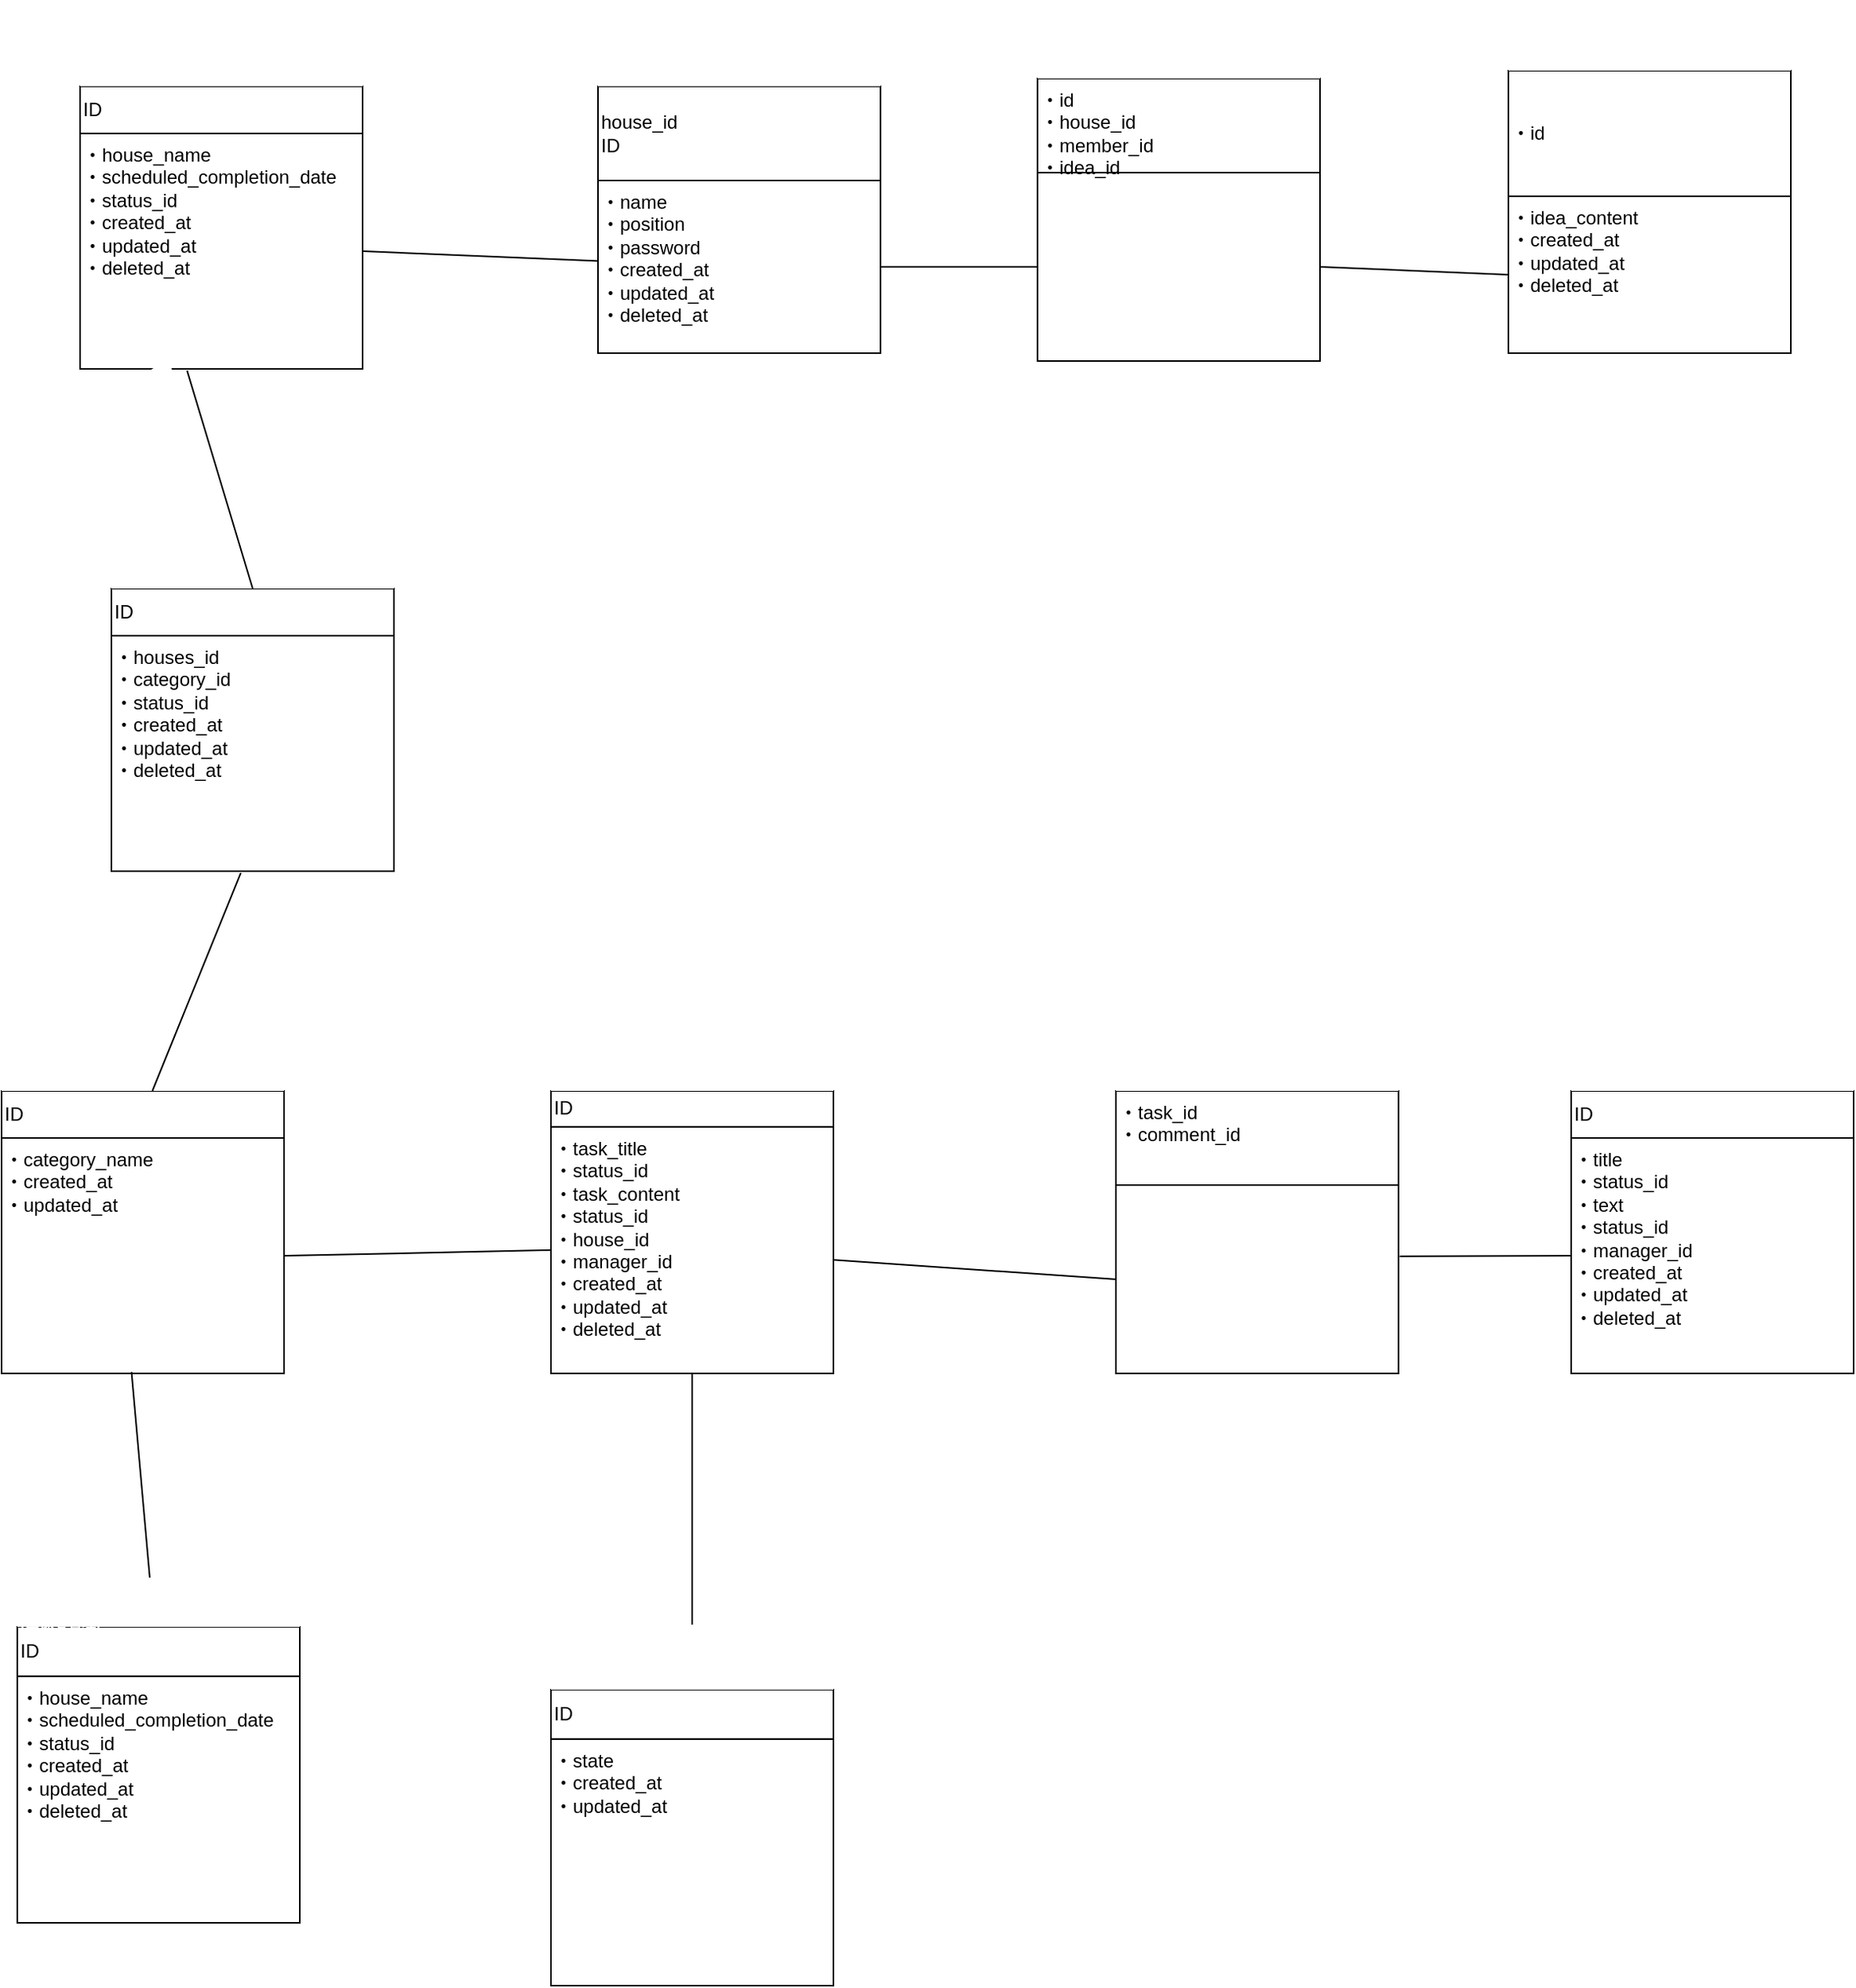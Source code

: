 <mxfile>
    <diagram id="JDY2Fr_pBtrw_9A8xXfN" name="ページ1">
        <mxGraphModel dx="1118" dy="931" grid="1" gridSize="10" guides="1" tooltips="1" connect="1" arrows="1" fold="1" page="1" pageScale="1" pageWidth="1200" pageHeight="1600" math="0" shadow="0">
            <root>
                <mxCell id="0"/>
                <mxCell id="1" parent="0"/>
                <mxCell id="10" value="" style="group" vertex="1" connectable="0" parent="1">
                    <mxGeometry x="10" y="1030" width="180" height="220" as="geometry"/>
                </mxCell>
                <mxCell id="11" value="・house_name&lt;br&gt;・scheduled_completion_date&lt;br&gt;・status_id&lt;br&gt;・created_at&lt;br&gt;・updated_at&lt;br&gt;・deleted_at" style="whiteSpace=wrap;html=1;align=left;verticalAlign=top;" vertex="1" parent="10">
                    <mxGeometry y="62.857" width="180" height="157.143" as="geometry"/>
                </mxCell>
                <mxCell id="12" value="ID" style="whiteSpace=wrap;html=1;align=left;" vertex="1" parent="10">
                    <mxGeometry y="31.429" width="180" height="31.429" as="geometry"/>
                </mxCell>
                <mxCell id="13" value="&lt;div&gt;&lt;b style=&quot;background-color: initial; font-size: 16px; font-family: arial, sans-serif;&quot;&gt;&lt;font color=&quot;#ffffff&quot;&gt;image&lt;/font&gt;&lt;/b&gt;&lt;br&gt;&lt;/div&gt;&lt;div&gt;&lt;b style=&quot;color: rgb(255, 255, 255); font-family: arial, sans-serif;&quot;&gt;&lt;font style=&quot;font-size: 9px;&quot;&gt;(画像を管理)&lt;/font&gt;&lt;/b&gt;&lt;b style=&quot;background-color: initial; font-size: 16px; font-family: arial, sans-serif;&quot;&gt;&lt;font color=&quot;#ffffff&quot;&gt;&lt;br&gt;&lt;/font&gt;&lt;/b&gt;&lt;/div&gt;" style="whiteSpace=wrap;html=1;align=left;strokeColor=none;" vertex="1" parent="10">
                    <mxGeometry width="180" height="31.429" as="geometry"/>
                </mxCell>
                <mxCell id="19" value="・title&lt;br&gt;・status_id&lt;br&gt;・text&lt;br&gt;・status_id&lt;br&gt;・manager_id&lt;br&gt;・created_at&lt;br&gt;・updated_at&lt;br&gt;・deleted_at" style="whiteSpace=wrap;html=1;align=left;verticalAlign=top;" vertex="1" parent="1">
                    <mxGeometry x="1000" y="750" width="180" height="150" as="geometry"/>
                </mxCell>
                <mxCell id="20" value="ID" style="whiteSpace=wrap;html=1;align=left;" vertex="1" parent="1">
                    <mxGeometry x="1000" y="720" width="180" height="30" as="geometry"/>
                </mxCell>
                <mxCell id="21" value="&lt;font face=&quot;arial, sans-serif&quot; color=&quot;#ffffff&quot;&gt;&lt;span style=&quot;font-size: 16px;&quot;&gt;&lt;b&gt;comments&lt;br&gt;&lt;/b&gt;&lt;/span&gt;&lt;/font&gt;&lt;b style=&quot;color: rgb(255, 255, 255); font-family: arial, sans-serif;&quot;&gt;&lt;font style=&quot;font-size: 9px;&quot;&gt;(コメントを管理)&lt;/font&gt;&lt;/b&gt;&lt;font face=&quot;arial, sans-serif&quot; color=&quot;#ffffff&quot;&gt;&lt;span style=&quot;font-size: 16px;&quot;&gt;&lt;b&gt;&lt;br&gt;&lt;/b&gt;&lt;/span&gt;&lt;/font&gt;" style="whiteSpace=wrap;html=1;align=left;strokeColor=none;" vertex="1" parent="1">
                    <mxGeometry x="1000" y="670" width="180" height="50" as="geometry"/>
                </mxCell>
                <mxCell id="30" value="" style="group" vertex="1" connectable="0" parent="1">
                    <mxGeometry x="960" y="40" width="180" height="210" as="geometry"/>
                </mxCell>
                <mxCell id="31" value="・idea_content&lt;br&gt;・created_at&lt;br&gt;・updated_at&lt;br&gt;・deleted_at" style="whiteSpace=wrap;html=1;align=left;verticalAlign=top;" vertex="1" parent="30">
                    <mxGeometry y="110" width="180" height="100" as="geometry"/>
                </mxCell>
                <mxCell id="32" value="・id" style="whiteSpace=wrap;html=1;align=left;" vertex="1" parent="30">
                    <mxGeometry y="30" width="180" height="80" as="geometry"/>
                </mxCell>
                <mxCell id="33" value="&lt;div&gt;&lt;font face=&quot;arial, sans-serif&quot; color=&quot;#ffffff&quot;&gt;&lt;span style=&quot;font-size: 16px;&quot;&gt;&lt;b&gt;ideas&lt;/b&gt;&lt;/span&gt;&lt;/font&gt;&lt;/div&gt;" style="whiteSpace=wrap;html=1;align=left;strokeColor=none;" vertex="1" parent="30">
                    <mxGeometry width="180" height="30" as="geometry"/>
                </mxCell>
                <mxCell id="39" value="・state&lt;br&gt;・created_at&lt;br&gt;・updated_at" style="whiteSpace=wrap;html=1;align=left;verticalAlign=top;" vertex="1" parent="1">
                    <mxGeometry x="350" y="1132.857" width="180" height="157.143" as="geometry"/>
                </mxCell>
                <mxCell id="40" value="ID" style="whiteSpace=wrap;html=1;align=left;" vertex="1" parent="1">
                    <mxGeometry x="350" y="1101.429" width="180" height="31.429" as="geometry"/>
                </mxCell>
                <mxCell id="41" value="&lt;font face=&quot;arial, sans-serif&quot; color=&quot;#ffffff&quot;&gt;&lt;span style=&quot;font-size: 16px;&quot;&gt;&lt;b&gt;states&lt;br&gt;&lt;/b&gt;&lt;/span&gt;&lt;/font&gt;&lt;b style=&quot;color: rgb(255, 255, 255); font-family: arial, sans-serif;&quot;&gt;&lt;font style=&quot;font-size: 9px;&quot;&gt;(進捗状況を管理)&lt;/font&gt;&lt;/b&gt;&lt;font face=&quot;arial, sans-serif&quot; color=&quot;#ffffff&quot;&gt;&lt;span style=&quot;font-size: 16px;&quot;&gt;&lt;b&gt;&lt;br&gt;&lt;/b&gt;&lt;/span&gt;&lt;/font&gt;" style="whiteSpace=wrap;html=1;align=left;strokeColor=none;" vertex="1" parent="1">
                    <mxGeometry x="350" y="1060" width="180" height="41.43" as="geometry"/>
                </mxCell>
                <mxCell id="27" value="・category_name&lt;br&gt;・created_at&lt;br&gt;・updated_at" style="whiteSpace=wrap;html=1;align=left;verticalAlign=top;" vertex="1" parent="1">
                    <mxGeometry y="750" width="180" height="150" as="geometry"/>
                </mxCell>
                <mxCell id="28" value="ID" style="whiteSpace=wrap;html=1;align=left;" vertex="1" parent="1">
                    <mxGeometry y="720" width="180" height="30" as="geometry"/>
                </mxCell>
                <mxCell id="29" value="&lt;div&gt;&lt;font face=&quot;arial, sans-serif&quot; color=&quot;#ffffff&quot;&gt;&lt;span style=&quot;font-size: 16px;&quot;&gt;&lt;b&gt;categories&lt;/b&gt;&lt;/span&gt;&lt;/font&gt;&lt;/div&gt;&lt;div&gt;&lt;b style=&quot;color: rgb(255, 255, 255); font-family: arial, sans-serif;&quot;&gt;&lt;font style=&quot;font-size: 9px;&quot;&gt;(カテゴリー(リビング、風呂など)を管理)&lt;/font&gt;&lt;/b&gt;&lt;font face=&quot;arial, sans-serif&quot; color=&quot;#ffffff&quot;&gt;&lt;span style=&quot;font-size: 16px;&quot;&gt;&lt;b&gt;&lt;br&gt;&lt;/b&gt;&lt;/span&gt;&lt;/font&gt;&lt;/div&gt;" style="whiteSpace=wrap;html=1;align=left;strokeColor=none;" vertex="1" parent="1">
                    <mxGeometry y="670" width="180" height="50" as="geometry"/>
                </mxCell>
                <mxCell id="23" value="" style="whiteSpace=wrap;html=1;align=left;verticalAlign=top;" vertex="1" parent="1">
                    <mxGeometry x="710" y="780" width="180" height="120" as="geometry"/>
                </mxCell>
                <mxCell id="24" value="・task_id&lt;br&gt;・comment_id" style="whiteSpace=wrap;html=1;align=left;horizontal=1;verticalAlign=top;" vertex="1" parent="1">
                    <mxGeometry x="710" y="720" width="180" height="60" as="geometry"/>
                </mxCell>
                <mxCell id="25" value="&lt;font face=&quot;arial, sans-serif&quot; color=&quot;#ffffff&quot;&gt;&lt;b style=&quot;&quot;&gt;&lt;span style=&quot;font-size: 16px;&quot;&gt;discussions&lt;/span&gt;&lt;br&gt;&lt;font style=&quot;font-size: 8px;&quot;&gt;タスクとコメントの中間テーブル&lt;/font&gt;&lt;br&gt;&lt;/b&gt;&lt;/font&gt;" style="whiteSpace=wrap;html=1;align=left;strokeColor=none;" vertex="1" parent="1">
                    <mxGeometry x="710" y="670" width="180" height="50" as="geometry"/>
                </mxCell>
                <mxCell id="15" value="・task_title&lt;br&gt;・status_id&lt;br&gt;・task_content&lt;br&gt;・status_id&lt;br&gt;・house_id&lt;br&gt;・manager_id&lt;br&gt;・created_at&lt;br&gt;・updated_at&lt;br&gt;・deleted_at" style="whiteSpace=wrap;html=1;align=left;verticalAlign=top;" vertex="1" parent="1">
                    <mxGeometry x="350" y="742.857" width="180" height="157.143" as="geometry"/>
                </mxCell>
                <mxCell id="16" value="ID" style="whiteSpace=wrap;html=1;align=left;" vertex="1" parent="1">
                    <mxGeometry x="350" y="720" width="180" height="22.86" as="geometry"/>
                </mxCell>
                <mxCell id="17" value="&lt;div&gt;&lt;font face=&quot;arial, sans-serif&quot; color=&quot;#ffffff&quot;&gt;&lt;span style=&quot;font-size: 16px;&quot;&gt;&lt;b&gt;tasks&lt;/b&gt;&lt;/span&gt;&lt;/font&gt;&lt;/div&gt;&lt;div&gt;&lt;b style=&quot;color: rgb(255, 255, 255); font-family: arial, sans-serif;&quot;&gt;&lt;font style=&quot;font-size: 9px;&quot;&gt;(タスクを管理)&lt;/font&gt;&lt;/b&gt;&lt;font face=&quot;arial, sans-serif&quot; color=&quot;#ffffff&quot;&gt;&lt;span style=&quot;font-size: 16px;&quot;&gt;&lt;b&gt;&lt;br&gt;&lt;/b&gt;&lt;/span&gt;&lt;/font&gt;&lt;/div&gt;" style="whiteSpace=wrap;html=1;align=left;strokeColor=none;" vertex="1" parent="1">
                    <mxGeometry x="350" y="680" width="180" height="40" as="geometry"/>
                </mxCell>
                <mxCell id="2" value="・house_name&lt;br&gt;・scheduled_completion_date&lt;br&gt;・status_id&lt;br&gt;・created_at&lt;br&gt;・updated_at&lt;br&gt;・deleted_at" style="whiteSpace=wrap;html=1;align=left;verticalAlign=top;" parent="1" vertex="1">
                    <mxGeometry x="50" y="110" width="180" height="150" as="geometry"/>
                </mxCell>
                <mxCell id="3" value="ID" style="whiteSpace=wrap;html=1;align=left;" vertex="1" parent="1">
                    <mxGeometry x="50" y="80" width="180" height="30" as="geometry"/>
                </mxCell>
                <mxCell id="4" value="&lt;font color=&quot;#ffffff&quot; face=&quot;arial, sans-serif&quot;&gt;&lt;span style=&quot;font-size: 16px;&quot;&gt;&lt;b style=&quot;&quot;&gt;houses&lt;br&gt;&lt;/b&gt;&lt;/span&gt;&lt;/font&gt;&lt;b style=&quot;color: rgb(255, 255, 255); font-family: arial, sans-serif;&quot;&gt;&lt;font style=&quot;font-size: 9px;&quot;&gt;(家を管理)&lt;/font&gt;&lt;/b&gt;&lt;font color=&quot;#ffffff&quot; face=&quot;arial, sans-serif&quot;&gt;&lt;span style=&quot;font-size: 16px;&quot;&gt;&lt;b style=&quot;&quot;&gt;&lt;br&gt;&lt;/b&gt;&lt;/span&gt;&lt;/font&gt;" style="whiteSpace=wrap;html=1;align=left;strokeColor=none;" vertex="1" parent="1">
                    <mxGeometry x="50" y="30" width="180" height="50" as="geometry"/>
                </mxCell>
                <mxCell id="46" value="" style="endArrow=none;html=1;fontSize=8;fontColor=#FFFFFF;exitX=1;exitY=0.5;exitDx=0;exitDy=0;" edge="1" parent="1" source="2" target="7">
                    <mxGeometry width="50" height="50" relative="1" as="geometry">
                        <mxPoint x="610" y="340" as="sourcePoint"/>
                        <mxPoint x="360" y="170" as="targetPoint"/>
                    </mxGeometry>
                </mxCell>
                <mxCell id="47" value="" style="group" vertex="1" connectable="0" parent="1">
                    <mxGeometry x="380" y="30" width="180" height="220" as="geometry"/>
                </mxCell>
                <mxCell id="7" value="・name&lt;br&gt;・position&lt;br&gt;・password&lt;br&gt;・created_at&lt;br&gt;・updated_at&lt;br&gt;・deleted_at" style="whiteSpace=wrap;html=1;align=left;verticalAlign=top;" vertex="1" parent="47">
                    <mxGeometry y="110" width="180" height="110" as="geometry"/>
                </mxCell>
                <mxCell id="8" value="house_id&lt;br&gt;ID" style="whiteSpace=wrap;html=1;align=left;" vertex="1" parent="47">
                    <mxGeometry y="50" width="180" height="60" as="geometry"/>
                </mxCell>
                <mxCell id="9" value="&lt;b style=&quot;font-family: arial, sans-serif; font-size: 16px;&quot;&gt;&lt;font style=&quot;&quot; color=&quot;#ffffff&quot;&gt;members&lt;br&gt;&lt;/font&gt;&lt;/b&gt;&lt;b style=&quot;color: rgb(255, 255, 255); font-family: arial, sans-serif;&quot;&gt;&lt;font style=&quot;font-size: 9px;&quot;&gt;(人を管理)&lt;/font&gt;&lt;/b&gt;&lt;b style=&quot;font-family: arial, sans-serif; font-size: 16px;&quot;&gt;&lt;font style=&quot;&quot; color=&quot;#ffffff&quot;&gt;&lt;br&gt;&lt;/font&gt;&lt;/b&gt;" style="whiteSpace=wrap;html=1;align=left;strokeColor=none;" vertex="1" parent="47">
                    <mxGeometry width="180" height="50" as="geometry"/>
                </mxCell>
                <mxCell id="49" value="1" style="text;strokeColor=none;fillColor=none;html=1;fontSize=24;fontStyle=1;verticalAlign=middle;align=center;labelBackgroundColor=none;fontColor=#FFFFFF;" vertex="1" parent="1">
                    <mxGeometry x="220" y="160" width="40" height="20" as="geometry"/>
                </mxCell>
                <mxCell id="50" value="多" style="text;strokeColor=none;fillColor=none;html=1;fontSize=24;fontStyle=1;verticalAlign=middle;align=center;labelBackgroundColor=none;fontColor=#FFFFFF;" vertex="1" parent="1">
                    <mxGeometry x="346" y="165" width="40" height="20" as="geometry"/>
                </mxCell>
                <mxCell id="51" value="" style="endArrow=none;html=1;fontSize=8;fontColor=#FFFFFF;exitX=1.004;exitY=0.378;exitDx=0;exitDy=0;entryX=0;entryY=0.5;entryDx=0;entryDy=0;exitPerimeter=0;" edge="1" parent="1" source="23" target="19">
                    <mxGeometry width="50" height="50" relative="1" as="geometry">
                        <mxPoint x="844" y="625" as="sourcePoint"/>
                        <mxPoint x="994" y="631.25" as="targetPoint"/>
                    </mxGeometry>
                </mxCell>
                <mxCell id="52" value="1" style="text;strokeColor=none;fillColor=none;html=1;fontSize=24;fontStyle=1;verticalAlign=middle;align=center;labelBackgroundColor=none;fontColor=#FFFFFF;" vertex="1" parent="1">
                    <mxGeometry x="970" y="800" width="40" height="20" as="geometry"/>
                </mxCell>
                <mxCell id="53" value="多" style="text;strokeColor=none;fillColor=none;html=1;fontSize=24;fontStyle=1;verticalAlign=middle;align=center;labelBackgroundColor=none;fontColor=#FFFFFF;" vertex="1" parent="1">
                    <mxGeometry x="886" y="800" width="40" height="20" as="geometry"/>
                </mxCell>
                <mxCell id="56" value="" style="endArrow=none;html=1;fontSize=8;fontColor=#FFFFFF;entryX=0;entryY=0.5;entryDx=0;entryDy=0;" edge="1" parent="1" source="15" target="23">
                    <mxGeometry width="50" height="50" relative="1" as="geometry">
                        <mxPoint x="550.0" y="825.02" as="sourcePoint"/>
                        <mxPoint x="659.28" y="824.66" as="targetPoint"/>
                    </mxGeometry>
                </mxCell>
                <mxCell id="57" value="多" style="text;strokeColor=none;fillColor=none;html=1;fontSize=24;fontStyle=1;verticalAlign=middle;align=center;labelBackgroundColor=none;fontColor=#FFFFFF;" vertex="1" parent="1">
                    <mxGeometry x="670" y="811.43" width="40" height="20" as="geometry"/>
                </mxCell>
                <mxCell id="58" value="1" style="text;strokeColor=none;fillColor=none;html=1;fontSize=24;fontStyle=1;verticalAlign=middle;align=center;labelBackgroundColor=none;fontColor=#FFFFFF;" vertex="1" parent="1">
                    <mxGeometry x="520" y="800" width="40" height="20" as="geometry"/>
                </mxCell>
                <mxCell id="59" value="" style="whiteSpace=wrap;html=1;align=left;verticalAlign=top;" vertex="1" parent="1">
                    <mxGeometry x="660" y="135" width="180" height="120" as="geometry"/>
                </mxCell>
                <mxCell id="60" value="・id&lt;br&gt;・house_id&lt;br&gt;・member_id&lt;br&gt;・idea_id" style="whiteSpace=wrap;html=1;align=left;horizontal=1;verticalAlign=top;" vertex="1" parent="1">
                    <mxGeometry x="660" y="75" width="180" height="60" as="geometry"/>
                </mxCell>
                <mxCell id="61" value="&lt;font face=&quot;arial, sans-serif&quot; color=&quot;#ffffff&quot;&gt;&lt;b style=&quot;&quot;&gt;&lt;font style=&quot;font-size: 16px;&quot;&gt;menbers_ideas&lt;br&gt;&lt;/font&gt;&lt;font style=&quot;font-size: 8px;&quot;&gt;人とこだわりの中間テーブル&lt;/font&gt;&lt;br&gt;&lt;/b&gt;&lt;/font&gt;" style="whiteSpace=wrap;html=1;align=left;strokeColor=none;" vertex="1" parent="1">
                    <mxGeometry x="660" y="25" width="180" height="50" as="geometry"/>
                </mxCell>
                <mxCell id="62" value="" style="endArrow=none;html=1;fontSize=8;fontColor=#FFFFFF;exitX=1;exitY=0.5;exitDx=0;exitDy=0;entryX=0;entryY=0.5;entryDx=0;entryDy=0;" edge="1" parent="1" source="7" target="59">
                    <mxGeometry width="50" height="50" relative="1" as="geometry">
                        <mxPoint x="590" y="220" as="sourcePoint"/>
                        <mxPoint x="740" y="226.25" as="targetPoint"/>
                    </mxGeometry>
                </mxCell>
                <mxCell id="63" value="多" style="text;strokeColor=none;fillColor=none;html=1;fontSize=24;fontStyle=1;verticalAlign=middle;align=center;labelBackgroundColor=none;fontColor=#FFFFFF;" vertex="1" parent="1">
                    <mxGeometry x="626" y="169" width="40" height="20" as="geometry"/>
                </mxCell>
                <mxCell id="64" value="1" style="text;strokeColor=none;fillColor=none;html=1;fontSize=24;fontStyle=1;verticalAlign=middle;align=center;labelBackgroundColor=none;fontColor=#FFFFFF;" vertex="1" parent="1">
                    <mxGeometry x="550" y="169" width="40" height="20" as="geometry"/>
                </mxCell>
                <mxCell id="67" value="1" style="text;strokeColor=none;fillColor=none;html=1;fontSize=24;fontStyle=1;verticalAlign=middle;align=center;labelBackgroundColor=none;fontColor=#FFFFFF;" vertex="1" parent="1">
                    <mxGeometry x="930" y="175" width="40" height="20" as="geometry"/>
                </mxCell>
                <mxCell id="65" value="" style="endArrow=none;html=1;fontSize=8;fontColor=#FFFFFF;exitX=1;exitY=0.5;exitDx=0;exitDy=0;entryX=0;entryY=0.5;entryDx=0;entryDy=0;" edge="1" parent="1" source="59" target="31">
                    <mxGeometry width="50" height="50" relative="1" as="geometry">
                        <mxPoint x="890" y="212.58" as="sourcePoint"/>
                        <mxPoint x="920" y="220" as="targetPoint"/>
                    </mxGeometry>
                </mxCell>
                <mxCell id="66" value="多" style="text;strokeColor=none;fillColor=none;html=1;fontSize=24;fontStyle=1;verticalAlign=middle;align=center;labelBackgroundColor=none;fontColor=#FFFFFF;" vertex="1" parent="1">
                    <mxGeometry x="834" y="165" width="40" height="20" as="geometry"/>
                </mxCell>
                <mxCell id="69" value="" style="endArrow=none;html=1;fontSize=8;fontColor=#FFFFFF;entryX=0;entryY=0.5;entryDx=0;entryDy=0;exitX=1;exitY=0.5;exitDx=0;exitDy=0;" edge="1" parent="1" source="27" target="15">
                    <mxGeometry width="50" height="50" relative="1" as="geometry">
                        <mxPoint x="230" y="879.999" as="sourcePoint"/>
                        <mxPoint x="410" y="892.38" as="targetPoint"/>
                    </mxGeometry>
                </mxCell>
                <mxCell id="70" value="1" style="text;strokeColor=none;fillColor=none;html=1;fontSize=24;fontStyle=1;verticalAlign=middle;align=center;labelBackgroundColor=none;fontColor=#FFFFFF;" vertex="1" parent="1">
                    <mxGeometry x="170" y="797.43" width="40" height="20" as="geometry"/>
                </mxCell>
                <mxCell id="72" value="多" style="text;strokeColor=none;fillColor=none;html=1;fontSize=24;fontStyle=1;verticalAlign=middle;align=center;labelBackgroundColor=none;fontColor=#FFFFFF;" vertex="1" parent="1">
                    <mxGeometry x="315" y="795.43" width="40" height="20" as="geometry"/>
                </mxCell>
                <mxCell id="73" value="" style="endArrow=none;html=1;fontSize=8;fontColor=#FFFFFF;entryX=0.5;entryY=1;entryDx=0;entryDy=0;" edge="1" parent="1" source="41" target="15">
                    <mxGeometry width="50" height="50" relative="1" as="geometry">
                        <mxPoint x="180.0" y="943.57" as="sourcePoint"/>
                        <mxPoint x="350.0" y="939.999" as="targetPoint"/>
                    </mxGeometry>
                </mxCell>
                <mxCell id="74" value="1" style="text;strokeColor=none;fillColor=none;html=1;fontSize=24;fontStyle=1;verticalAlign=middle;align=center;labelBackgroundColor=none;fontColor=#FFFFFF;" vertex="1" parent="1">
                    <mxGeometry x="440" y="1040" width="40" height="20" as="geometry"/>
                </mxCell>
                <mxCell id="75" value="多" style="text;strokeColor=none;fillColor=none;html=1;fontSize=24;fontStyle=1;verticalAlign=middle;align=center;labelBackgroundColor=none;fontColor=#FFFFFF;" vertex="1" parent="1">
                    <mxGeometry x="436" y="907" width="40" height="20" as="geometry"/>
                </mxCell>
                <mxCell id="82" value="" style="endArrow=none;html=1;fontSize=8;fontColor=#FFFFFF;entryX=0.469;entryY=0.002;entryDx=0;entryDy=0;exitX=0.46;exitY=0.994;exitDx=0;exitDy=0;exitPerimeter=0;entryPerimeter=0;" edge="1" parent="1" source="27" target="13">
                    <mxGeometry width="50" height="50" relative="1" as="geometry">
                        <mxPoint x="90" y="953.57" as="sourcePoint"/>
                        <mxPoint x="260" y="949.999" as="targetPoint"/>
                    </mxGeometry>
                </mxCell>
                <mxCell id="83" value="多" style="text;strokeColor=none;fillColor=none;html=1;fontSize=24;fontStyle=1;verticalAlign=middle;align=center;labelBackgroundColor=none;fontColor=#FFFFFF;" vertex="1" parent="1">
                    <mxGeometry x="90" y="1010" width="40" height="20" as="geometry"/>
                </mxCell>
                <mxCell id="84" value="1" style="text;strokeColor=none;fillColor=none;html=1;fontSize=24;fontStyle=1;verticalAlign=middle;align=center;labelBackgroundColor=none;fontColor=#FFFFFF;" vertex="1" parent="1">
                    <mxGeometry x="80" y="907" width="40" height="20" as="geometry"/>
                </mxCell>
                <mxCell id="85" value="・houses_id&lt;br&gt;・category_id&lt;br&gt;・status_id&lt;br&gt;・created_at&lt;br&gt;・updated_at&lt;br&gt;・deleted_at" style="whiteSpace=wrap;html=1;align=left;verticalAlign=top;" vertex="1" parent="1">
                    <mxGeometry x="70" y="430" width="180" height="150" as="geometry"/>
                </mxCell>
                <mxCell id="86" value="ID" style="whiteSpace=wrap;html=1;align=left;" vertex="1" parent="1">
                    <mxGeometry x="70" y="400" width="180" height="30" as="geometry"/>
                </mxCell>
                <mxCell id="87" value="&lt;div&gt;&lt;font face=&quot;arial, sans-serif&quot; color=&quot;#ffffff&quot;&gt;&lt;span style=&quot;font-size: 16px;&quot;&gt;&lt;b&gt;houses_categories&lt;/b&gt;&lt;/span&gt;&lt;/font&gt;&lt;/div&gt;&lt;div&gt;&lt;b style=&quot;color: rgb(255, 255, 255); font-family: arial, sans-serif;&quot;&gt;&lt;font style=&quot;font-size: 9px;&quot;&gt;(家ごとのカテゴリー(リビング、風呂など)の進捗を管理)&lt;/font&gt;&lt;/b&gt;&lt;font face=&quot;arial, sans-serif&quot; color=&quot;#ffffff&quot;&gt;&lt;span style=&quot;font-size: 16px;&quot;&gt;&lt;b&gt;&lt;br&gt;&lt;/b&gt;&lt;/span&gt;&lt;/font&gt;&lt;/div&gt;" style="whiteSpace=wrap;html=1;align=left;strokeColor=none;" vertex="1" parent="1">
                    <mxGeometry x="70" y="350" width="180" height="50" as="geometry"/>
                </mxCell>
                <mxCell id="88" value="" style="endArrow=none;html=1;fontSize=8;fontColor=#FFFFFF;exitX=0.458;exitY=1.007;exitDx=0;exitDy=0;exitPerimeter=0;" edge="1" parent="1" source="85" target="28">
                    <mxGeometry width="50" height="50" relative="1" as="geometry">
                        <mxPoint x="140" y="633.57" as="sourcePoint"/>
                        <mxPoint x="310" y="629.999" as="targetPoint"/>
                    </mxGeometry>
                </mxCell>
                <mxCell id="89" value="1" style="text;strokeColor=none;fillColor=none;html=1;fontSize=24;fontStyle=1;verticalAlign=middle;align=center;labelBackgroundColor=none;fontColor=#FFFFFF;" vertex="1" parent="1">
                    <mxGeometry x="150" y="580" width="40" height="20" as="geometry"/>
                </mxCell>
                <mxCell id="90" value="多" style="text;strokeColor=none;fillColor=none;html=1;fontSize=24;fontStyle=1;verticalAlign=middle;align=center;labelBackgroundColor=none;fontColor=#FFFFFF;" vertex="1" parent="1">
                    <mxGeometry x="80" y="650" width="40" height="20" as="geometry"/>
                </mxCell>
                <mxCell id="91" value="" style="endArrow=none;html=1;fontSize=8;fontColor=#FFFFFF;exitX=0.458;exitY=1.007;exitDx=0;exitDy=0;exitPerimeter=0;entryX=0.5;entryY=1;entryDx=0;entryDy=0;" edge="1" parent="1" target="87">
                    <mxGeometry width="50" height="50" relative="1" as="geometry">
                        <mxPoint x="118.18" y="261.05" as="sourcePoint"/>
                        <mxPoint x="61.824" y="400" as="targetPoint"/>
                    </mxGeometry>
                </mxCell>
                <mxCell id="92" value="1" style="text;strokeColor=none;fillColor=none;html=1;fontSize=24;fontStyle=1;verticalAlign=middle;align=center;labelBackgroundColor=none;fontColor=#FFFFFF;" vertex="1" parent="1">
                    <mxGeometry x="130" y="320" width="40" height="20" as="geometry"/>
                </mxCell>
                <mxCell id="94" value="多" style="text;strokeColor=none;fillColor=none;html=1;fontSize=24;fontStyle=1;verticalAlign=middle;align=center;labelBackgroundColor=none;fontColor=#FFFFFF;" vertex="1" parent="1">
                    <mxGeometry x="80" y="260" width="40" height="20" as="geometry"/>
                </mxCell>
            </root>
        </mxGraphModel>
    </diagram>
</mxfile>